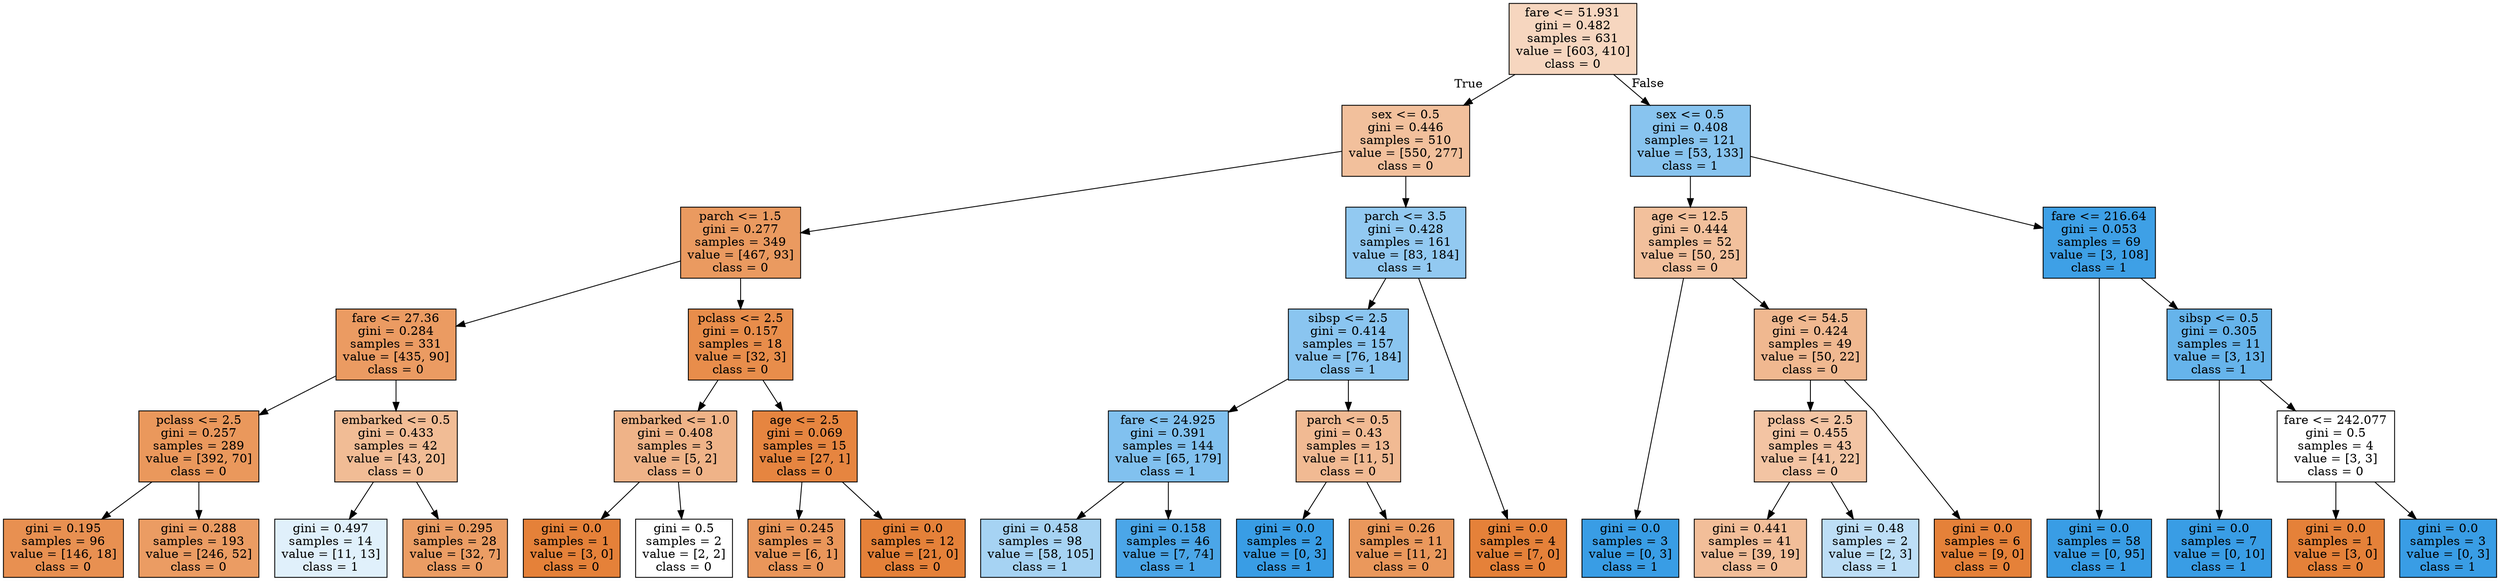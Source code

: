 digraph Tree {
node [shape=box, style="filled", color="black"] ;
graph [ranksep=equally, splines=polyline] ;
0 [label="fare <= 51.931\ngini = 0.482\nsamples = 631\nvalue = [603, 410]\nclass = 0", fillcolor="#e5813952"] ;
1 [label="sex <= 0.5\ngini = 0.446\nsamples = 510\nvalue = [550, 277]\nclass = 0", fillcolor="#e581397f"] ;
0 -> 1 [labeldistance=2.5, labelangle=45, headlabel="True"] ;
2 [label="parch <= 1.5\ngini = 0.277\nsamples = 349\nvalue = [467, 93]\nclass = 0", fillcolor="#e58139cc"] ;
1 -> 2 ;
3 [label="fare <= 27.36\ngini = 0.284\nsamples = 331\nvalue = [435, 90]\nclass = 0", fillcolor="#e58139ca"] ;
2 -> 3 ;
4 [label="pclass <= 2.5\ngini = 0.257\nsamples = 289\nvalue = [392, 70]\nclass = 0", fillcolor="#e58139d1"] ;
3 -> 4 ;
5 [label="gini = 0.195\nsamples = 96\nvalue = [146, 18]\nclass = 0", fillcolor="#e58139e0"] ;
4 -> 5 ;
6 [label="gini = 0.288\nsamples = 193\nvalue = [246, 52]\nclass = 0", fillcolor="#e58139c9"] ;
4 -> 6 ;
7 [label="embarked <= 0.5\ngini = 0.433\nsamples = 42\nvalue = [43, 20]\nclass = 0", fillcolor="#e5813988"] ;
3 -> 7 ;
8 [label="gini = 0.497\nsamples = 14\nvalue = [11, 13]\nclass = 1", fillcolor="#399de527"] ;
7 -> 8 ;
9 [label="gini = 0.295\nsamples = 28\nvalue = [32, 7]\nclass = 0", fillcolor="#e58139c7"] ;
7 -> 9 ;
10 [label="pclass <= 2.5\ngini = 0.157\nsamples = 18\nvalue = [32, 3]\nclass = 0", fillcolor="#e58139e7"] ;
2 -> 10 ;
11 [label="embarked <= 1.0\ngini = 0.408\nsamples = 3\nvalue = [5, 2]\nclass = 0", fillcolor="#e5813999"] ;
10 -> 11 ;
12 [label="gini = 0.0\nsamples = 1\nvalue = [3, 0]\nclass = 0", fillcolor="#e58139ff"] ;
11 -> 12 ;
13 [label="gini = 0.5\nsamples = 2\nvalue = [2, 2]\nclass = 0", fillcolor="#e5813900"] ;
11 -> 13 ;
14 [label="age <= 2.5\ngini = 0.069\nsamples = 15\nvalue = [27, 1]\nclass = 0", fillcolor="#e58139f6"] ;
10 -> 14 ;
15 [label="gini = 0.245\nsamples = 3\nvalue = [6, 1]\nclass = 0", fillcolor="#e58139d4"] ;
14 -> 15 ;
16 [label="gini = 0.0\nsamples = 12\nvalue = [21, 0]\nclass = 0", fillcolor="#e58139ff"] ;
14 -> 16 ;
17 [label="parch <= 3.5\ngini = 0.428\nsamples = 161\nvalue = [83, 184]\nclass = 1", fillcolor="#399de58c"] ;
1 -> 17 ;
18 [label="sibsp <= 2.5\ngini = 0.414\nsamples = 157\nvalue = [76, 184]\nclass = 1", fillcolor="#399de596"] ;
17 -> 18 ;
19 [label="fare <= 24.925\ngini = 0.391\nsamples = 144\nvalue = [65, 179]\nclass = 1", fillcolor="#399de5a2"] ;
18 -> 19 ;
20 [label="gini = 0.458\nsamples = 98\nvalue = [58, 105]\nclass = 1", fillcolor="#399de572"] ;
19 -> 20 ;
21 [label="gini = 0.158\nsamples = 46\nvalue = [7, 74]\nclass = 1", fillcolor="#399de5e7"] ;
19 -> 21 ;
22 [label="parch <= 0.5\ngini = 0.43\nsamples = 13\nvalue = [11, 5]\nclass = 0", fillcolor="#e581398b"] ;
18 -> 22 ;
23 [label="gini = 0.0\nsamples = 2\nvalue = [0, 3]\nclass = 1", fillcolor="#399de5ff"] ;
22 -> 23 ;
24 [label="gini = 0.26\nsamples = 11\nvalue = [11, 2]\nclass = 0", fillcolor="#e58139d1"] ;
22 -> 24 ;
25 [label="gini = 0.0\nsamples = 4\nvalue = [7, 0]\nclass = 0", fillcolor="#e58139ff"] ;
17 -> 25 ;
26 [label="sex <= 0.5\ngini = 0.408\nsamples = 121\nvalue = [53, 133]\nclass = 1", fillcolor="#399de599"] ;
0 -> 26 [labeldistance=2.5, labelangle=-45, headlabel="False"] ;
27 [label="age <= 12.5\ngini = 0.444\nsamples = 52\nvalue = [50, 25]\nclass = 0", fillcolor="#e581397f"] ;
26 -> 27 ;
28 [label="gini = 0.0\nsamples = 3\nvalue = [0, 3]\nclass = 1", fillcolor="#399de5ff"] ;
27 -> 28 ;
29 [label="age <= 54.5\ngini = 0.424\nsamples = 49\nvalue = [50, 22]\nclass = 0", fillcolor="#e581398f"] ;
27 -> 29 ;
30 [label="pclass <= 2.5\ngini = 0.455\nsamples = 43\nvalue = [41, 22]\nclass = 0", fillcolor="#e5813976"] ;
29 -> 30 ;
31 [label="gini = 0.441\nsamples = 41\nvalue = [39, 19]\nclass = 0", fillcolor="#e5813983"] ;
30 -> 31 ;
32 [label="gini = 0.48\nsamples = 2\nvalue = [2, 3]\nclass = 1", fillcolor="#399de555"] ;
30 -> 32 ;
33 [label="gini = 0.0\nsamples = 6\nvalue = [9, 0]\nclass = 0", fillcolor="#e58139ff"] ;
29 -> 33 ;
34 [label="fare <= 216.64\ngini = 0.053\nsamples = 69\nvalue = [3, 108]\nclass = 1", fillcolor="#399de5f8"] ;
26 -> 34 ;
35 [label="gini = 0.0\nsamples = 58\nvalue = [0, 95]\nclass = 1", fillcolor="#399de5ff"] ;
34 -> 35 ;
36 [label="sibsp <= 0.5\ngini = 0.305\nsamples = 11\nvalue = [3, 13]\nclass = 1", fillcolor="#399de5c4"] ;
34 -> 36 ;
37 [label="gini = 0.0\nsamples = 7\nvalue = [0, 10]\nclass = 1", fillcolor="#399de5ff"] ;
36 -> 37 ;
38 [label="fare <= 242.077\ngini = 0.5\nsamples = 4\nvalue = [3, 3]\nclass = 0", fillcolor="#e5813900"] ;
36 -> 38 ;
39 [label="gini = 0.0\nsamples = 1\nvalue = [3, 0]\nclass = 0", fillcolor="#e58139ff"] ;
38 -> 39 ;
40 [label="gini = 0.0\nsamples = 3\nvalue = [0, 3]\nclass = 1", fillcolor="#399de5ff"] ;
38 -> 40 ;
{rank=same ; 0} ;
{rank=same ; 1; 26} ;
{rank=same ; 2; 17; 27; 34} ;
{rank=same ; 3; 10; 18; 29; 36} ;
{rank=same ; 4; 7; 11; 14; 19; 22; 30; 38} ;
{rank=same ; 5; 6; 8; 9; 12; 13; 15; 16; 20; 21; 23; 24; 25; 28; 31; 32; 33; 35; 37; 39; 40} ;
}